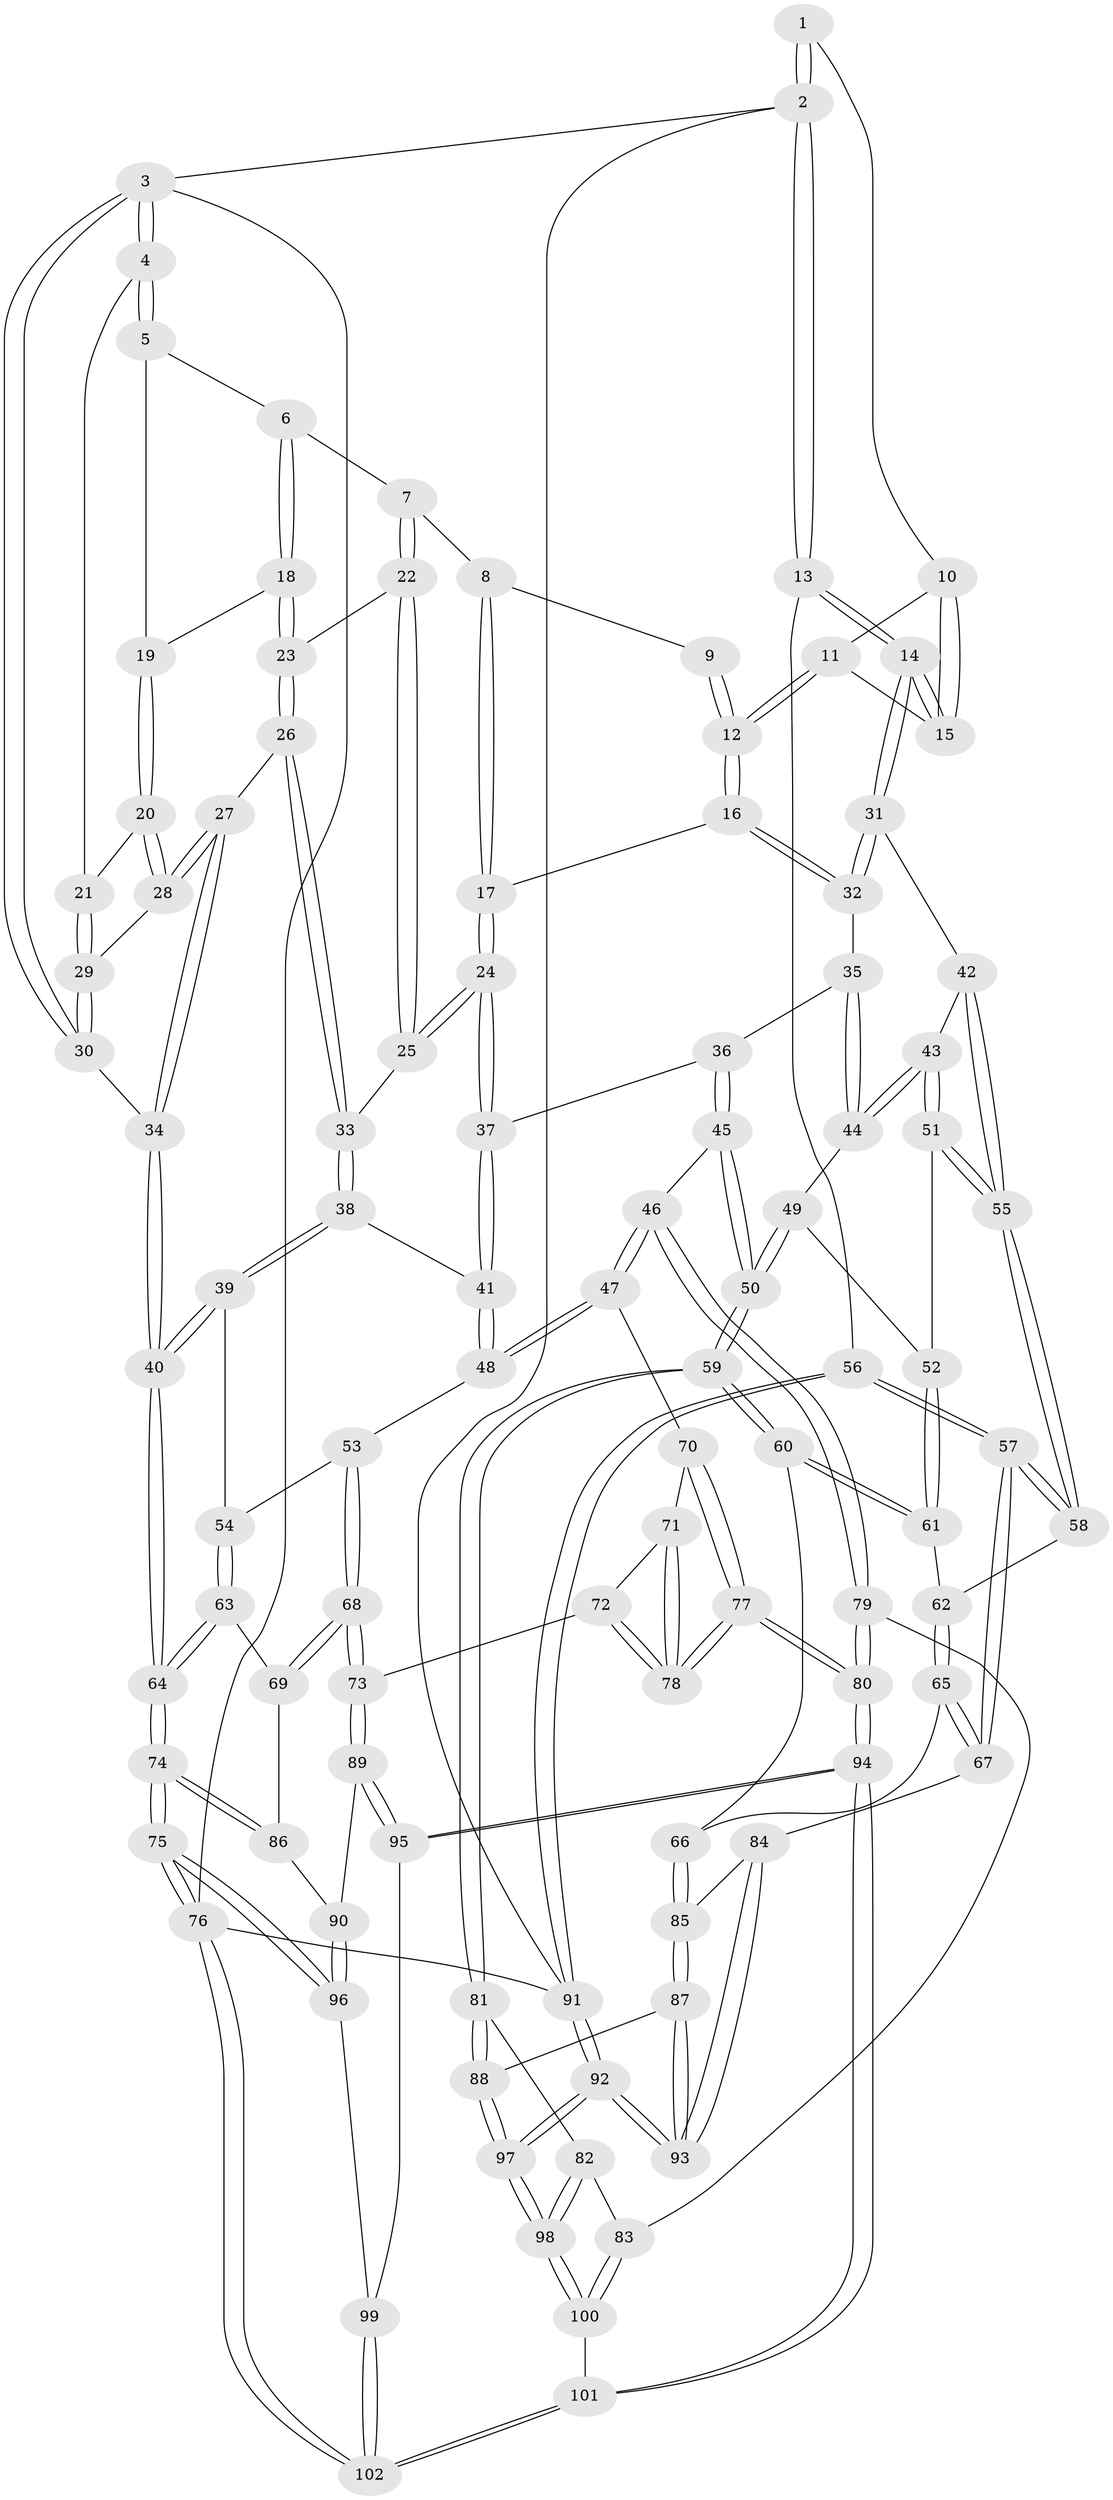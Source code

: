 // coarse degree distribution, {4: 0.3114754098360656, 6: 0.21311475409836064, 3: 0.09836065573770492, 7: 0.03278688524590164, 5: 0.3114754098360656, 9: 0.01639344262295082, 2: 0.01639344262295082}
// Generated by graph-tools (version 1.1) at 2025/21/03/04/25 18:21:33]
// undirected, 102 vertices, 252 edges
graph export_dot {
graph [start="1"]
  node [color=gray90,style=filled];
  1 [pos="+0.9049348198170309+0"];
  2 [pos="+1+0"];
  3 [pos="+0+0"];
  4 [pos="+0+0"];
  5 [pos="+0+0"];
  6 [pos="+0.2624364383846597+0"];
  7 [pos="+0.39906493797134124+0"];
  8 [pos="+0.5126482502726679+0"];
  9 [pos="+0.7969096000389833+0"];
  10 [pos="+0.9019748106730927+0"];
  11 [pos="+0.8264130915680865+0.10482456513903723"];
  12 [pos="+0.7479138050896127+0.12127468779665951"];
  13 [pos="+1+0.29988512539613466"];
  14 [pos="+1+0.3007739258819026"];
  15 [pos="+0.9073076217283909+0.11467580003075083"];
  16 [pos="+0.7207818823700766+0.14632465132784397"];
  17 [pos="+0.6241026610290797+0.1025523744011626"];
  18 [pos="+0.21052347479470407+0.11063212500353163"];
  19 [pos="+0.15914266093000387+0.07784724380101711"];
  20 [pos="+0.12546301148284522+0.14345207777013572"];
  21 [pos="+0.033077385992709915+0.033771610187777176"];
  22 [pos="+0.3817624035511496+0.03261711300026757"];
  23 [pos="+0.23145056331839578+0.1629437469791583"];
  24 [pos="+0.4671601753626451+0.24636206827062246"];
  25 [pos="+0.44252638155317825+0.22477758226060662"];
  26 [pos="+0.20906824760595139+0.22512278887200227"];
  27 [pos="+0.19755969143597998+0.22260344445862523"];
  28 [pos="+0.13771799584181146+0.18024845844234227"];
  29 [pos="+0.04757757391580281+0.18648345917374687"];
  30 [pos="+0+0.37715932009101355"];
  31 [pos="+0.9716258097152919+0.3513351118185394"];
  32 [pos="+0.7285831881235383+0.1898296145655212"];
  33 [pos="+0.22419165016803275+0.24522098089259353"];
  34 [pos="+0+0.40858880785558604"];
  35 [pos="+0.6333320218181507+0.3489383360479966"];
  36 [pos="+0.5989231541706738+0.3602425547676019"];
  37 [pos="+0.47418776869970175+0.2680459622273272"];
  38 [pos="+0.2265513757243767+0.363357612419432"];
  39 [pos="+0.1642406875034942+0.42039750880708115"];
  40 [pos="+0+0.4155178064416421"];
  41 [pos="+0.3574414024338408+0.4125152351557872"];
  42 [pos="+0.9237742909805089+0.38783065244733844"];
  43 [pos="+0.8251574662085331+0.4026447802904775"];
  44 [pos="+0.7781529990454127+0.40476069881465654"];
  45 [pos="+0.553419738614538+0.5673600644153068"];
  46 [pos="+0.48535282281623265+0.5708771808388001"];
  47 [pos="+0.4794856665042463+0.5708206427890202"];
  48 [pos="+0.3947091515184263+0.5416481228199233"];
  49 [pos="+0.7489738638100241+0.45779077566054316"];
  50 [pos="+0.581935195634067+0.5910598597877336"];
  51 [pos="+0.7628545716186379+0.5546799568520013"];
  52 [pos="+0.7476732330051695+0.5598484518934361"];
  53 [pos="+0.3746697583644232+0.551698583781188"];
  54 [pos="+0.21192875875266518+0.5542477751553708"];
  55 [pos="+0.8753680730349245+0.5472540691795832"];
  56 [pos="+1+0.6431978958669317"];
  57 [pos="+1+0.6577565722143923"];
  58 [pos="+0.8795683784137287+0.5818641639170601"];
  59 [pos="+0.6270160427921246+0.6416996005535732"];
  60 [pos="+0.6571725441557964+0.6334769499586534"];
  61 [pos="+0.7228480460046848+0.5807387635939408"];
  62 [pos="+0.8731122990926821+0.6000139683331497"];
  63 [pos="+0.1644693014534939+0.6232830728971448"];
  64 [pos="+0+0.556244024143935"];
  65 [pos="+0.8554145151132315+0.6534516957787317"];
  66 [pos="+0.851395598054133+0.6567206741863276"];
  67 [pos="+0.9819194146430524+0.7075072805405913"];
  68 [pos="+0.286389430140133+0.7311447963774823"];
  69 [pos="+0.18139724110406039+0.6742398813767472"];
  70 [pos="+0.47223177695403074+0.5865533005108057"];
  71 [pos="+0.4091254410639424+0.688745891916167"];
  72 [pos="+0.30025428785285335+0.7384409116312185"];
  73 [pos="+0.2885374562680317+0.7354849525342414"];
  74 [pos="+0+0.7417093592395326"];
  75 [pos="+0+0.9434335586380259"];
  76 [pos="+0+1"];
  77 [pos="+0.4289944171353368+0.8091976841257318"];
  78 [pos="+0.41110949695427634+0.7934802429905123"];
  79 [pos="+0.46248124471488533+0.8344515909560437"];
  80 [pos="+0.45079717407791065+0.837002738130665"];
  81 [pos="+0.6328149995063039+0.731155681563229"];
  82 [pos="+0.5839870876049955+0.7875730538204428"];
  83 [pos="+0.5030048103939483+0.8292241479179311"];
  84 [pos="+0.9455499679221099+0.7581935625542984"];
  85 [pos="+0.8373335383039129+0.7547053849668647"];
  86 [pos="+0.13320643434065915+0.7435167661094535"];
  87 [pos="+0.7969721312690979+0.8128331625784626"];
  88 [pos="+0.7657980367599969+0.8252978257266252"];
  89 [pos="+0.25508991559424693+0.8315088388838305"];
  90 [pos="+0.14664548527712554+0.8174628258770408"];
  91 [pos="+1+1"];
  92 [pos="+1+1"];
  93 [pos="+0.9487026822175403+0.8706254102709221"];
  94 [pos="+0.34893941425889685+0.9899851981595618"];
  95 [pos="+0.25695393574448233+0.8370389917575121"];
  96 [pos="+0.11073170389172042+0.8600748185188218"];
  97 [pos="+0.7298231694103514+1"];
  98 [pos="+0.7078478173447054+1"];
  99 [pos="+0.15741992438458083+0.9174028977514707"];
  100 [pos="+0.6491209891297939+1"];
  101 [pos="+0.32976478243473634+1"];
  102 [pos="+0.2543401550858807+1"];
  1 -- 2;
  1 -- 2;
  1 -- 10;
  2 -- 3;
  2 -- 13;
  2 -- 13;
  2 -- 91;
  3 -- 4;
  3 -- 4;
  3 -- 30;
  3 -- 30;
  3 -- 76;
  4 -- 5;
  4 -- 5;
  4 -- 21;
  5 -- 6;
  5 -- 19;
  6 -- 7;
  6 -- 18;
  6 -- 18;
  7 -- 8;
  7 -- 22;
  7 -- 22;
  8 -- 9;
  8 -- 17;
  8 -- 17;
  9 -- 12;
  9 -- 12;
  10 -- 11;
  10 -- 15;
  10 -- 15;
  11 -- 12;
  11 -- 12;
  11 -- 15;
  12 -- 16;
  12 -- 16;
  13 -- 14;
  13 -- 14;
  13 -- 56;
  14 -- 15;
  14 -- 15;
  14 -- 31;
  14 -- 31;
  16 -- 17;
  16 -- 32;
  16 -- 32;
  17 -- 24;
  17 -- 24;
  18 -- 19;
  18 -- 23;
  18 -- 23;
  19 -- 20;
  19 -- 20;
  20 -- 21;
  20 -- 28;
  20 -- 28;
  21 -- 29;
  21 -- 29;
  22 -- 23;
  22 -- 25;
  22 -- 25;
  23 -- 26;
  23 -- 26;
  24 -- 25;
  24 -- 25;
  24 -- 37;
  24 -- 37;
  25 -- 33;
  26 -- 27;
  26 -- 33;
  26 -- 33;
  27 -- 28;
  27 -- 28;
  27 -- 34;
  27 -- 34;
  28 -- 29;
  29 -- 30;
  29 -- 30;
  30 -- 34;
  31 -- 32;
  31 -- 32;
  31 -- 42;
  32 -- 35;
  33 -- 38;
  33 -- 38;
  34 -- 40;
  34 -- 40;
  35 -- 36;
  35 -- 44;
  35 -- 44;
  36 -- 37;
  36 -- 45;
  36 -- 45;
  37 -- 41;
  37 -- 41;
  38 -- 39;
  38 -- 39;
  38 -- 41;
  39 -- 40;
  39 -- 40;
  39 -- 54;
  40 -- 64;
  40 -- 64;
  41 -- 48;
  41 -- 48;
  42 -- 43;
  42 -- 55;
  42 -- 55;
  43 -- 44;
  43 -- 44;
  43 -- 51;
  43 -- 51;
  44 -- 49;
  45 -- 46;
  45 -- 50;
  45 -- 50;
  46 -- 47;
  46 -- 47;
  46 -- 79;
  46 -- 79;
  47 -- 48;
  47 -- 48;
  47 -- 70;
  48 -- 53;
  49 -- 50;
  49 -- 50;
  49 -- 52;
  50 -- 59;
  50 -- 59;
  51 -- 52;
  51 -- 55;
  51 -- 55;
  52 -- 61;
  52 -- 61;
  53 -- 54;
  53 -- 68;
  53 -- 68;
  54 -- 63;
  54 -- 63;
  55 -- 58;
  55 -- 58;
  56 -- 57;
  56 -- 57;
  56 -- 91;
  56 -- 91;
  57 -- 58;
  57 -- 58;
  57 -- 67;
  57 -- 67;
  58 -- 62;
  59 -- 60;
  59 -- 60;
  59 -- 81;
  59 -- 81;
  60 -- 61;
  60 -- 61;
  60 -- 66;
  61 -- 62;
  62 -- 65;
  62 -- 65;
  63 -- 64;
  63 -- 64;
  63 -- 69;
  64 -- 74;
  64 -- 74;
  65 -- 66;
  65 -- 67;
  65 -- 67;
  66 -- 85;
  66 -- 85;
  67 -- 84;
  68 -- 69;
  68 -- 69;
  68 -- 73;
  68 -- 73;
  69 -- 86;
  70 -- 71;
  70 -- 77;
  70 -- 77;
  71 -- 72;
  71 -- 78;
  71 -- 78;
  72 -- 73;
  72 -- 78;
  72 -- 78;
  73 -- 89;
  73 -- 89;
  74 -- 75;
  74 -- 75;
  74 -- 86;
  74 -- 86;
  75 -- 76;
  75 -- 76;
  75 -- 96;
  75 -- 96;
  76 -- 102;
  76 -- 102;
  76 -- 91;
  77 -- 78;
  77 -- 78;
  77 -- 80;
  77 -- 80;
  79 -- 80;
  79 -- 80;
  79 -- 83;
  80 -- 94;
  80 -- 94;
  81 -- 82;
  81 -- 88;
  81 -- 88;
  82 -- 83;
  82 -- 98;
  82 -- 98;
  83 -- 100;
  83 -- 100;
  84 -- 85;
  84 -- 93;
  84 -- 93;
  85 -- 87;
  85 -- 87;
  86 -- 90;
  87 -- 88;
  87 -- 93;
  87 -- 93;
  88 -- 97;
  88 -- 97;
  89 -- 90;
  89 -- 95;
  89 -- 95;
  90 -- 96;
  90 -- 96;
  91 -- 92;
  91 -- 92;
  92 -- 93;
  92 -- 93;
  92 -- 97;
  92 -- 97;
  94 -- 95;
  94 -- 95;
  94 -- 101;
  94 -- 101;
  95 -- 99;
  96 -- 99;
  97 -- 98;
  97 -- 98;
  98 -- 100;
  98 -- 100;
  99 -- 102;
  99 -- 102;
  100 -- 101;
  101 -- 102;
  101 -- 102;
}
